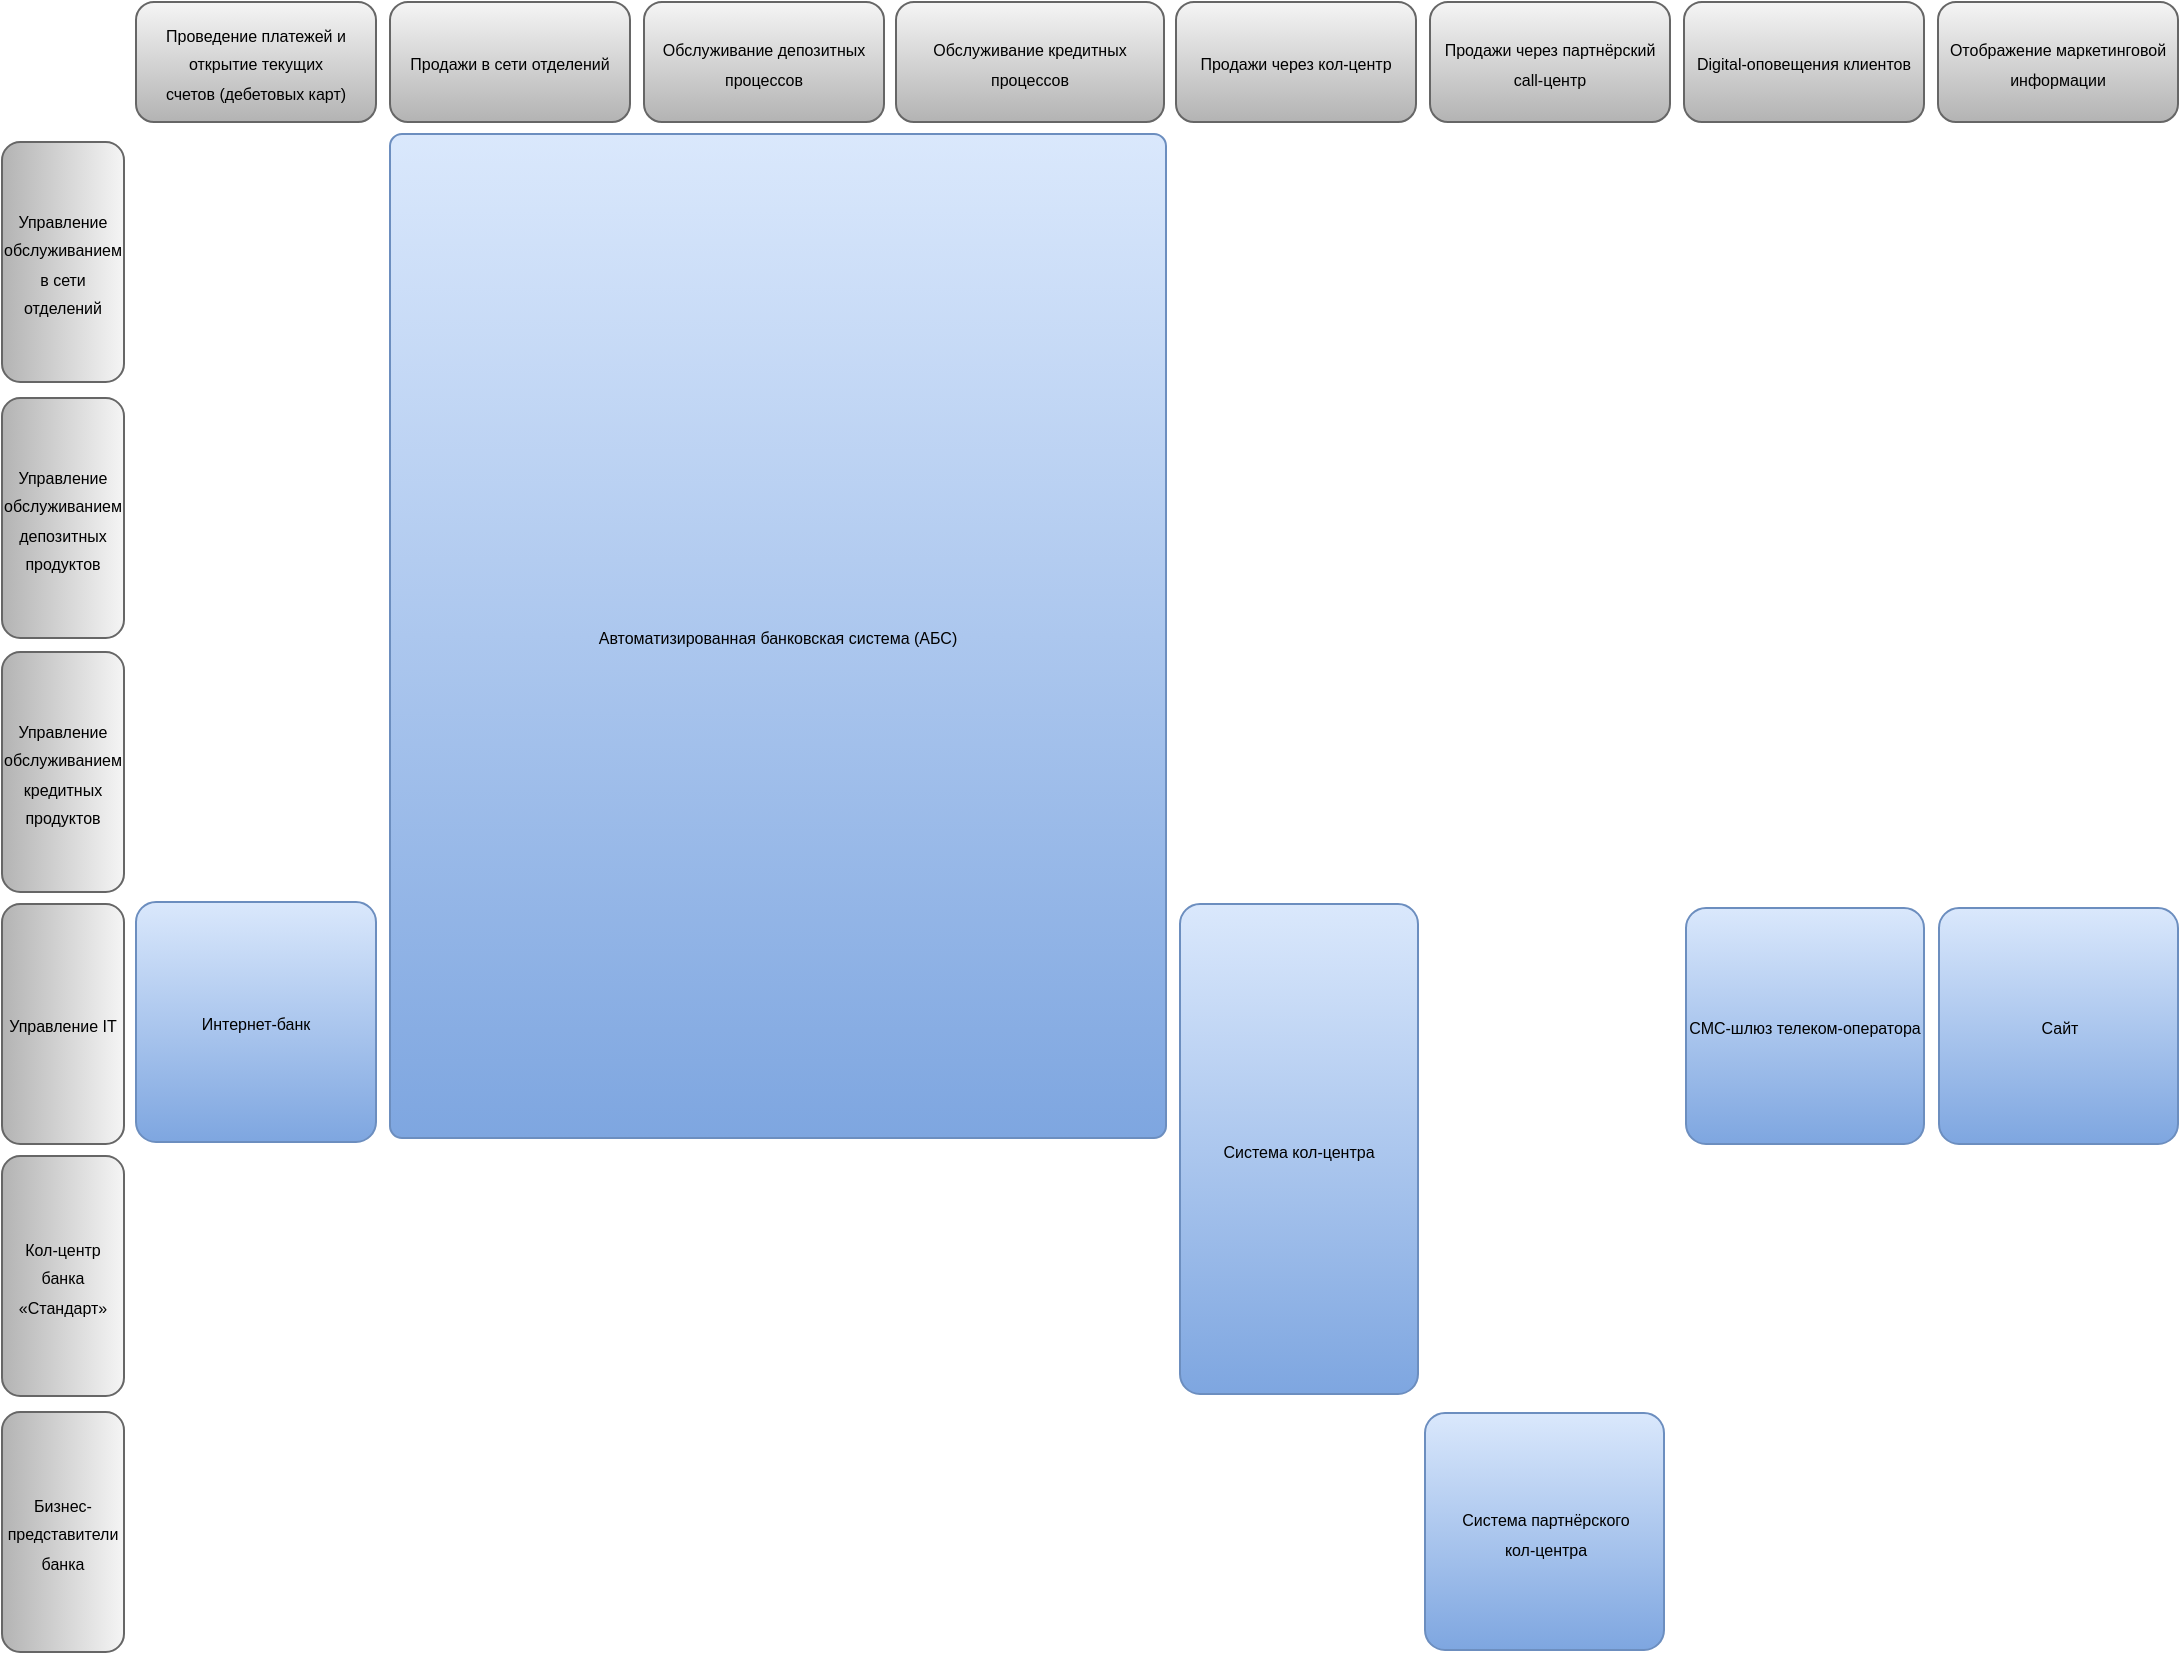 <mxfile version="26.1.1">
  <diagram id="zFTdyM81LsEAxbjN02PE" name="Page-1">
    <mxGraphModel dx="2206" dy="1314" grid="0" gridSize="1" guides="1" tooltips="1" connect="1" arrows="1" fold="1" page="0" pageScale="1" pageWidth="827" pageHeight="1169" math="0" shadow="0">
      <root>
        <mxCell id="0" />
        <mxCell id="1" parent="0" />
        <mxCell id="B02xuVOq3-dS23k5U1Uk-1" value="&lt;font style=&quot;font-size: 8px;&quot;&gt;Управление IT&lt;/font&gt;" style="rounded=1;whiteSpace=wrap;html=1;direction=south;fillColor=#f5f5f5;gradientColor=#b3b3b3;strokeColor=#666666;" vertex="1" parent="1">
          <mxGeometry x="50" y="595" width="61" height="120" as="geometry" />
        </mxCell>
        <mxCell id="B02xuVOq3-dS23k5U1Uk-2" value="&lt;font style=&quot;font-size: 8px;&quot;&gt;Проведение платежей и открытие текущих счетов&amp;nbsp;(дебетовых карт)&lt;/font&gt;" style="rounded=1;whiteSpace=wrap;html=1;fillColor=#f5f5f5;gradientColor=#b3b3b3;strokeColor=#666666;" vertex="1" parent="1">
          <mxGeometry x="117" y="144" width="120" height="60" as="geometry" />
        </mxCell>
        <mxCell id="B02xuVOq3-dS23k5U1Uk-3" value="&lt;font style=&quot;font-size: 8px;&quot;&gt;Управление обслуживанием в сети отделений&lt;/font&gt;" style="rounded=1;whiteSpace=wrap;html=1;direction=south;fillColor=#f5f5f5;gradientColor=#b3b3b3;strokeColor=#666666;" vertex="1" parent="1">
          <mxGeometry x="50" y="214" width="61" height="120" as="geometry" />
        </mxCell>
        <mxCell id="B02xuVOq3-dS23k5U1Uk-4" value="&lt;font style=&quot;font-size: 8px;&quot;&gt;Продажи в сети отделений&lt;/font&gt;" style="rounded=1;whiteSpace=wrap;html=1;fillColor=#f5f5f5;gradientColor=#b3b3b3;strokeColor=#666666;shadow=0;" vertex="1" parent="1">
          <mxGeometry x="244" y="144" width="120" height="60" as="geometry" />
        </mxCell>
        <mxCell id="B02xuVOq3-dS23k5U1Uk-5" value="&lt;span style=&quot;font-size: 8px;&quot;&gt;Продажи через кол-центр&lt;/span&gt;" style="rounded=1;whiteSpace=wrap;html=1;fillColor=#f5f5f5;gradientColor=#b3b3b3;strokeColor=#666666;" vertex="1" parent="1">
          <mxGeometry x="637" y="144" width="120" height="60" as="geometry" />
        </mxCell>
        <mxCell id="B02xuVOq3-dS23k5U1Uk-6" value="&lt;span style=&quot;font-size: 8px;&quot;&gt;Продажи через партнёрский call-центр&lt;/span&gt;" style="rounded=1;whiteSpace=wrap;html=1;fillColor=#f5f5f5;gradientColor=#b3b3b3;strokeColor=#666666;" vertex="1" parent="1">
          <mxGeometry x="764" y="144" width="120" height="60" as="geometry" />
        </mxCell>
        <mxCell id="B02xuVOq3-dS23k5U1Uk-7" value="&lt;font style=&quot;font-size: 8px;&quot;&gt;Управление обслуживанием депозитных продуктов&lt;/font&gt;" style="rounded=1;whiteSpace=wrap;html=1;direction=south;fillColor=#f5f5f5;gradientColor=#b3b3b3;strokeColor=#666666;" vertex="1" parent="1">
          <mxGeometry x="50" y="342" width="61" height="120" as="geometry" />
        </mxCell>
        <mxCell id="B02xuVOq3-dS23k5U1Uk-8" value="&lt;font style=&quot;font-size: 8px;&quot;&gt;Управление обслуживанием кредитных продуктов&lt;/font&gt;" style="rounded=1;whiteSpace=wrap;html=1;direction=south;fillColor=#f5f5f5;gradientColor=#b3b3b3;strokeColor=#666666;" vertex="1" parent="1">
          <mxGeometry x="50" y="469" width="61" height="120" as="geometry" />
        </mxCell>
        <mxCell id="SjJdcpnqSZJ606uNXkZL-1" value="&lt;font style=&quot;font-size: 8px;&quot;&gt;Кол-центр банка «Стандарт»&lt;/font&gt;" style="rounded=1;whiteSpace=wrap;html=1;direction=south;fillColor=#f5f5f5;gradientColor=#b3b3b3;strokeColor=#666666;" vertex="1" parent="1">
          <mxGeometry x="50" y="721" width="61" height="120" as="geometry" />
        </mxCell>
        <mxCell id="SjJdcpnqSZJ606uNXkZL-2" value="&lt;span style=&quot;font-size: 8px;&quot;&gt;Бизнес-представители банка&lt;/span&gt;" style="rounded=1;whiteSpace=wrap;html=1;direction=south;fillColor=#f5f5f5;gradientColor=#b3b3b3;strokeColor=#666666;" vertex="1" parent="1">
          <mxGeometry x="50" y="849" width="61" height="120" as="geometry" />
        </mxCell>
        <mxCell id="SjJdcpnqSZJ606uNXkZL-4" value="&lt;font style=&quot;font-size: 8px;&quot;&gt;Digital-оповещения клиентов&lt;/font&gt;" style="rounded=1;whiteSpace=wrap;html=1;fillColor=#f5f5f5;gradientColor=#b3b3b3;strokeColor=#666666;" vertex="1" parent="1">
          <mxGeometry x="891" y="144" width="120" height="60" as="geometry" />
        </mxCell>
        <mxCell id="SjJdcpnqSZJ606uNXkZL-6" value="&lt;font style=&quot;font-size: 8px;&quot;&gt;Отображение маркетинговой информации&lt;/font&gt;" style="rounded=1;whiteSpace=wrap;html=1;fillColor=#f5f5f5;gradientColor=#b3b3b3;strokeColor=#666666;" vertex="1" parent="1">
          <mxGeometry x="1018" y="144" width="120" height="60" as="geometry" />
        </mxCell>
        <mxCell id="oP3f6_inOd8gyS7aupq4-2" value="&lt;font style=&quot;font-size: 8px;&quot;&gt;Автоматизированная банковская система (АБС)&lt;/font&gt;" style="rounded=1;whiteSpace=wrap;html=1;fillColor=#dae8fc;gradientColor=#7ea6e0;strokeColor=#6c8ebf;arcSize=12;absoluteArcSize=1;glass=0;" vertex="1" parent="1">
          <mxGeometry x="244" y="210" width="388" height="502" as="geometry" />
        </mxCell>
        <mxCell id="oP3f6_inOd8gyS7aupq4-3" value="&lt;font style=&quot;font-size: 8px;&quot;&gt;Интернет-банк&lt;/font&gt;" style="rounded=1;whiteSpace=wrap;html=1;fillColor=#dae8fc;gradientColor=#7ea6e0;strokeColor=#6c8ebf;absoluteArcSize=1;" vertex="1" parent="1">
          <mxGeometry x="117" y="594" width="120" height="120" as="geometry" />
        </mxCell>
        <mxCell id="GT4zo5VkmHz3VTcnRf6x-1" value="&lt;font style=&quot;font-size: 8px;&quot;&gt;Система кол-центра&lt;/font&gt;" style="rounded=1;whiteSpace=wrap;html=1;fillColor=#dae8fc;gradientColor=#7ea6e0;strokeColor=#6c8ebf;absoluteArcSize=1;" vertex="1" parent="1">
          <mxGeometry x="639" y="595" width="119" height="245" as="geometry" />
        </mxCell>
        <mxCell id="GT4zo5VkmHz3VTcnRf6x-2" value="&lt;font style=&quot;font-size: 8px;&quot;&gt;Система партнёрского &lt;br&gt;кол-центра&lt;/font&gt;" style="rounded=1;whiteSpace=wrap;html=1;fillColor=#dae8fc;gradientColor=#7ea6e0;strokeColor=#6c8ebf;absoluteArcSize=1;" vertex="1" parent="1">
          <mxGeometry x="761.5" y="849.5" width="119.5" height="118.5" as="geometry" />
        </mxCell>
        <mxCell id="GT4zo5VkmHz3VTcnRf6x-3" value="&lt;font style=&quot;font-size: 8px;&quot;&gt;Обслуживание депозитных процессов&lt;/font&gt;" style="rounded=1;whiteSpace=wrap;html=1;fillColor=#f5f5f5;gradientColor=#b3b3b3;strokeColor=#666666;" vertex="1" parent="1">
          <mxGeometry x="371" y="144" width="120" height="60" as="geometry" />
        </mxCell>
        <mxCell id="GT4zo5VkmHz3VTcnRf6x-4" value="&lt;font style=&quot;font-size: 8px;&quot;&gt;Обслуживание кредитных процессов&lt;/font&gt;" style="rounded=1;whiteSpace=wrap;html=1;fillColor=#f5f5f5;gradientColor=#b3b3b3;strokeColor=#666666;" vertex="1" parent="1">
          <mxGeometry x="497" y="144" width="134" height="60" as="geometry" />
        </mxCell>
        <mxCell id="GT4zo5VkmHz3VTcnRf6x-6" value="&lt;span style=&quot;font-size: 8px;&quot;&gt;СМС-шлюз телеком-оператора&lt;/span&gt;" style="rounded=1;whiteSpace=wrap;html=1;fillColor=#dae8fc;gradientColor=#7ea6e0;strokeColor=#6c8ebf;absoluteArcSize=1;" vertex="1" parent="1">
          <mxGeometry x="892" y="597" width="119" height="118" as="geometry" />
        </mxCell>
        <mxCell id="GT4zo5VkmHz3VTcnRf6x-8" value="&lt;span style=&quot;font-size: 8px;&quot;&gt;Сайт&lt;/span&gt;" style="rounded=1;whiteSpace=wrap;html=1;fillColor=#dae8fc;gradientColor=#7ea6e0;strokeColor=#6c8ebf;absoluteArcSize=1;" vertex="1" parent="1">
          <mxGeometry x="1018.5" y="597" width="119.5" height="118" as="geometry" />
        </mxCell>
      </root>
    </mxGraphModel>
  </diagram>
</mxfile>
